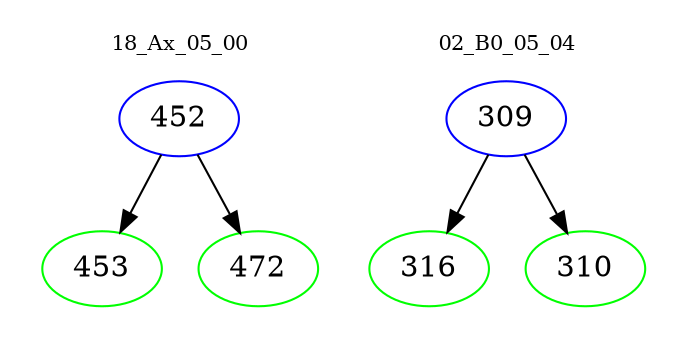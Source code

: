 digraph{
subgraph cluster_0 {
color = white
label = "18_Ax_05_00";
fontsize=10;
T0_452 [label="452", color="blue"]
T0_452 -> T0_453 [color="black"]
T0_453 [label="453", color="green"]
T0_452 -> T0_472 [color="black"]
T0_472 [label="472", color="green"]
}
subgraph cluster_1 {
color = white
label = "02_B0_05_04";
fontsize=10;
T1_309 [label="309", color="blue"]
T1_309 -> T1_316 [color="black"]
T1_316 [label="316", color="green"]
T1_309 -> T1_310 [color="black"]
T1_310 [label="310", color="green"]
}
}
